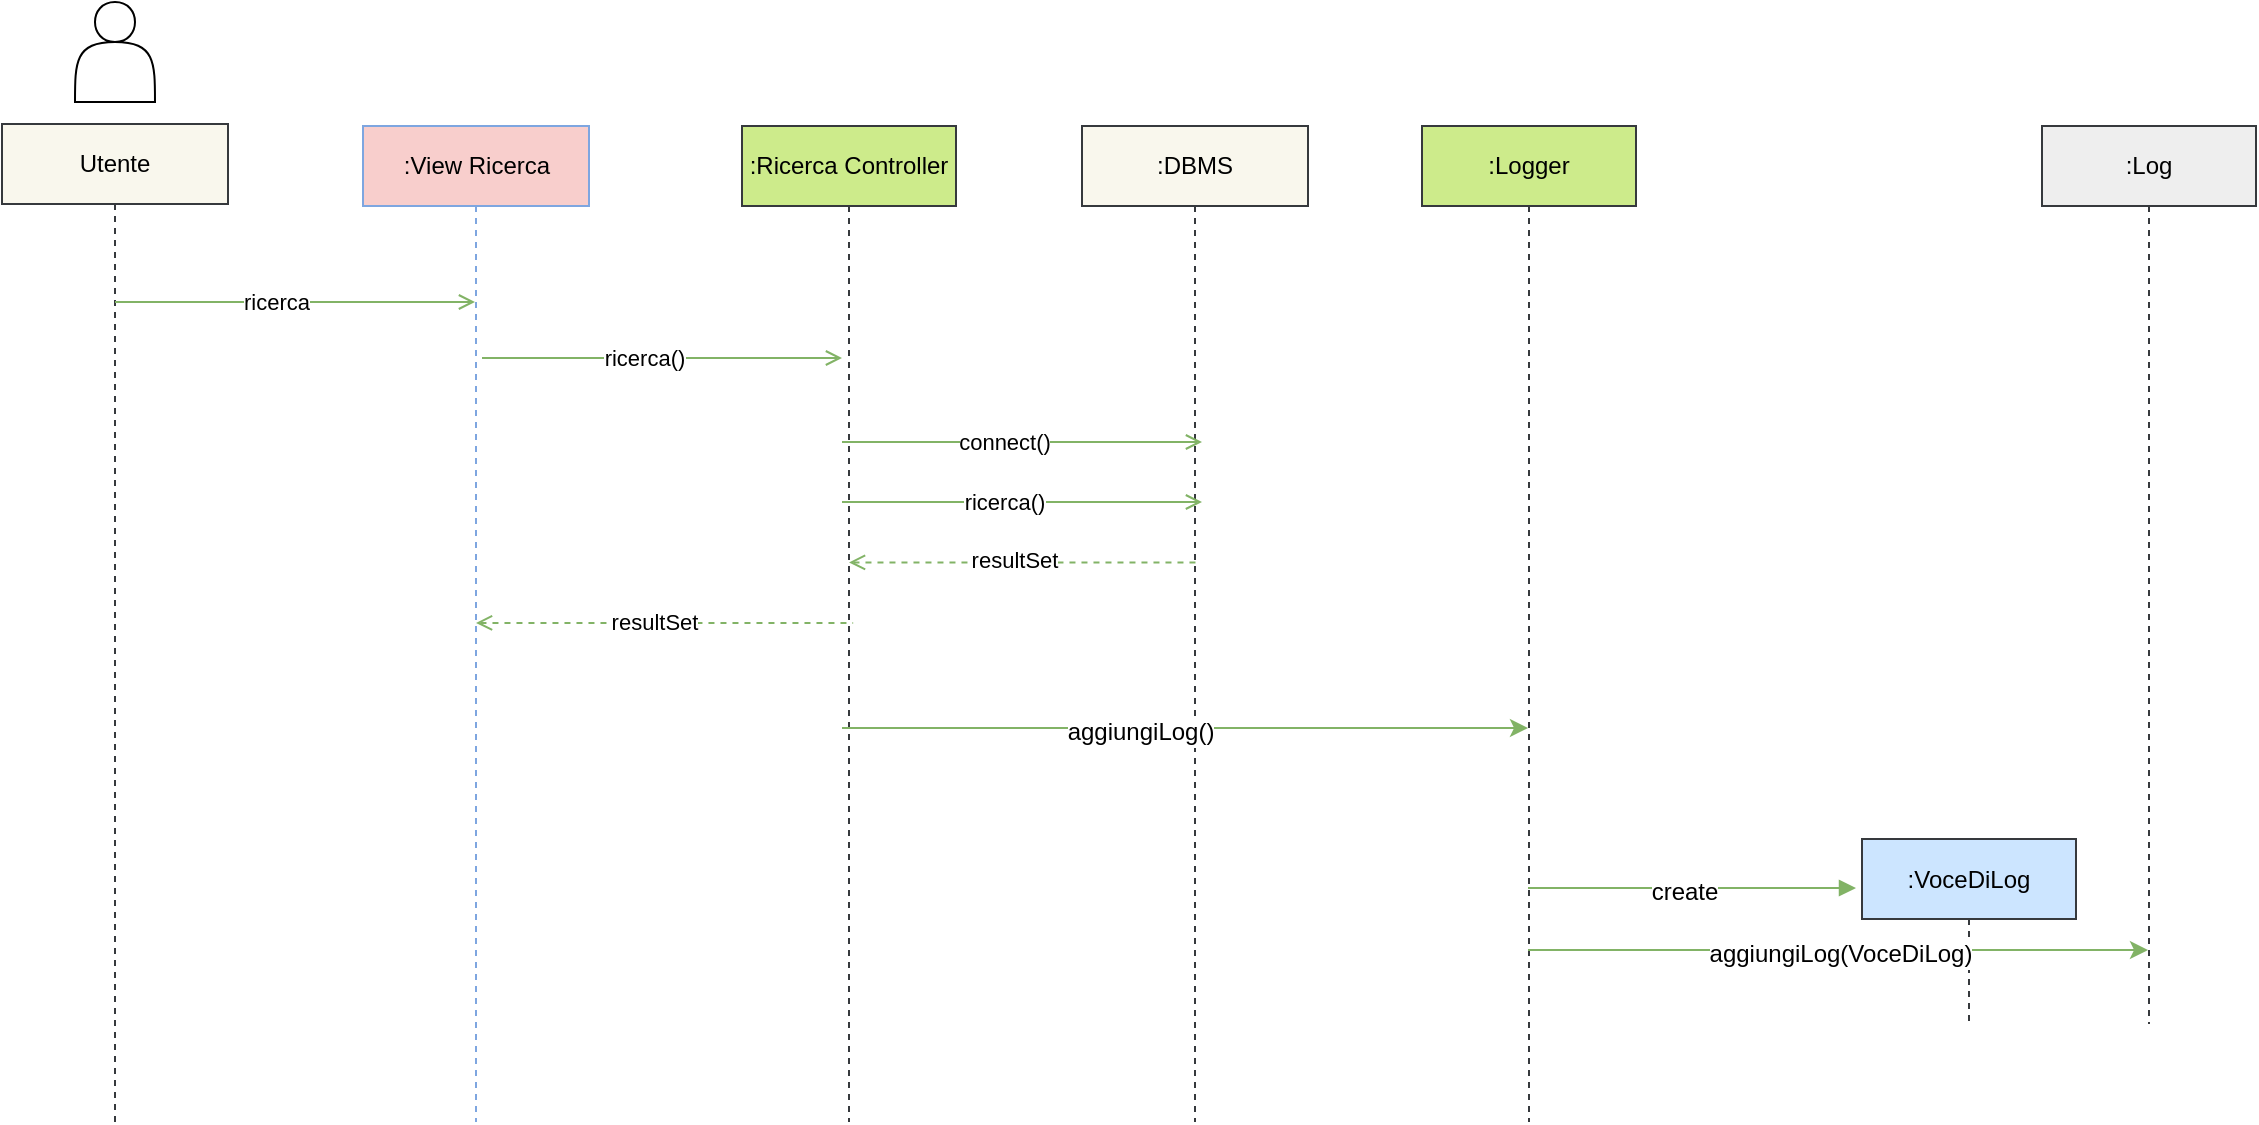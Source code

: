 <mxfile version="21.3.7" type="device">
  <diagram name="Pagina-1" id="k06nGzRIaZBxFqrasM7N">
    <mxGraphModel dx="1509" dy="-365" grid="1" gridSize="10" guides="1" tooltips="1" connect="1" arrows="1" fold="1" page="1" pageScale="1" pageWidth="827" pageHeight="1169" math="0" shadow="0">
      <root>
        <mxCell id="0" />
        <mxCell id="1" parent="0" />
        <mxCell id="UlMqcCY-NzvZLFPB_GZQ-2" value="&lt;font color=&quot;#000000&quot;&gt;:View Ricerca&lt;/font&gt;" style="shape=umlLifeline;perimeter=lifelinePerimeter;whiteSpace=wrap;html=1;container=0;dropTarget=0;collapsible=0;recursiveResize=0;outlineConnect=0;portConstraint=eastwest;newEdgeStyle={&quot;edgeStyle&quot;:&quot;elbowEdgeStyle&quot;,&quot;elbow&quot;:&quot;vertical&quot;,&quot;curved&quot;:0,&quot;rounded&quot;:0};fillColor=#f8cecc;strokeColor=#7EA6E0;" vertex="1" parent="1">
          <mxGeometry x="210.5" y="1292" width="113" height="498" as="geometry" />
        </mxCell>
        <mxCell id="UlMqcCY-NzvZLFPB_GZQ-3" value="" style="shape=actor;whiteSpace=wrap;html=1;" vertex="1" parent="1">
          <mxGeometry x="66.5" y="1230" width="40" height="50" as="geometry" />
        </mxCell>
        <mxCell id="UlMqcCY-NzvZLFPB_GZQ-4" value="&lt;font color=&quot;#000000&quot;&gt;Utente&lt;/font&gt;" style="shape=umlLifeline;perimeter=lifelinePerimeter;whiteSpace=wrap;html=1;container=0;dropTarget=0;collapsible=0;recursiveResize=0;outlineConnect=0;portConstraint=eastwest;newEdgeStyle={&quot;edgeStyle&quot;:&quot;elbowEdgeStyle&quot;,&quot;elbow&quot;:&quot;vertical&quot;,&quot;curved&quot;:0,&quot;rounded&quot;:0};fillColor=#f9f7ed;strokeColor=#36393d;" vertex="1" parent="1">
          <mxGeometry x="30" y="1291" width="113" height="499" as="geometry" />
        </mxCell>
        <mxCell id="UlMqcCY-NzvZLFPB_GZQ-5" value="" style="html=1;verticalAlign=bottom;endArrow=open;edgeStyle=elbowEdgeStyle;elbow=vertical;curved=0;rounded=0;fillColor=#d5e8d4;strokeColor=#82b366;endFill=0;" edge="1" parent="1">
          <mxGeometry relative="1" as="geometry">
            <mxPoint x="86.5" y="1380" as="sourcePoint" />
            <Array as="points">
              <mxPoint x="218.5" y="1380" />
            </Array>
            <mxPoint x="266.5" y="1380" as="targetPoint" />
          </mxGeometry>
        </mxCell>
        <mxCell id="UlMqcCY-NzvZLFPB_GZQ-6" value="ricerca" style="edgeLabel;html=1;align=center;verticalAlign=middle;resizable=0;points=[];labelBackgroundColor=#ffffff;fontColor=#000000;" vertex="1" connectable="0" parent="UlMqcCY-NzvZLFPB_GZQ-5">
          <mxGeometry x="-0.173" y="3" relative="1" as="geometry">
            <mxPoint x="6" y="3" as="offset" />
          </mxGeometry>
        </mxCell>
        <mxCell id="UlMqcCY-NzvZLFPB_GZQ-8" value="" style="html=1;verticalAlign=bottom;endArrow=open;edgeStyle=elbowEdgeStyle;elbow=vertical;curved=0;rounded=0;fillColor=#d5e8d4;strokeColor=#82b366;endFill=0;" edge="1" parent="1">
          <mxGeometry relative="1" as="geometry">
            <mxPoint x="270" y="1408" as="sourcePoint" />
            <Array as="points">
              <mxPoint x="402" y="1408" />
            </Array>
            <mxPoint x="450" y="1408" as="targetPoint" />
          </mxGeometry>
        </mxCell>
        <mxCell id="UlMqcCY-NzvZLFPB_GZQ-9" value="ricerca()" style="edgeLabel;html=1;align=center;verticalAlign=middle;resizable=0;points=[];labelBackgroundColor=#ffffff;fontColor=#000000;" vertex="1" connectable="0" parent="UlMqcCY-NzvZLFPB_GZQ-8">
          <mxGeometry x="-0.173" y="3" relative="1" as="geometry">
            <mxPoint x="6" y="3" as="offset" />
          </mxGeometry>
        </mxCell>
        <mxCell id="UlMqcCY-NzvZLFPB_GZQ-10" value="&lt;font color=&quot;#000000&quot;&gt;:Ricerca Controller&lt;/font&gt;" style="shape=umlLifeline;perimeter=lifelinePerimeter;whiteSpace=wrap;html=1;container=0;dropTarget=0;collapsible=0;recursiveResize=0;outlineConnect=0;portConstraint=eastwest;newEdgeStyle={&quot;edgeStyle&quot;:&quot;elbowEdgeStyle&quot;,&quot;elbow&quot;:&quot;vertical&quot;,&quot;curved&quot;:0,&quot;rounded&quot;:0};fillColor=#cdeb8b;strokeColor=#36393d;" vertex="1" parent="1">
          <mxGeometry x="400" y="1292" width="107" height="498" as="geometry" />
        </mxCell>
        <mxCell id="UlMqcCY-NzvZLFPB_GZQ-11" value="&lt;font color=&quot;#000000&quot;&gt;:DBMS&lt;/font&gt;" style="shape=umlLifeline;perimeter=lifelinePerimeter;whiteSpace=wrap;html=1;container=0;dropTarget=0;collapsible=0;recursiveResize=0;outlineConnect=0;portConstraint=eastwest;newEdgeStyle={&quot;edgeStyle&quot;:&quot;elbowEdgeStyle&quot;,&quot;elbow&quot;:&quot;vertical&quot;,&quot;curved&quot;:0,&quot;rounded&quot;:0};fillColor=#f9f7ed;strokeColor=#36393d;" vertex="1" parent="1">
          <mxGeometry x="570" y="1292" width="113" height="498" as="geometry" />
        </mxCell>
        <mxCell id="UlMqcCY-NzvZLFPB_GZQ-13" value="" style="html=1;verticalAlign=bottom;endArrow=open;edgeStyle=elbowEdgeStyle;elbow=vertical;curved=0;rounded=0;fillColor=#d5e8d4;strokeColor=#82b366;endFill=0;" edge="1" parent="1">
          <mxGeometry relative="1" as="geometry">
            <mxPoint x="450" y="1450" as="sourcePoint" />
            <Array as="points">
              <mxPoint x="582" y="1450" />
            </Array>
            <mxPoint x="630" y="1450" as="targetPoint" />
          </mxGeometry>
        </mxCell>
        <mxCell id="UlMqcCY-NzvZLFPB_GZQ-14" value="connect()" style="edgeLabel;html=1;align=center;verticalAlign=middle;resizable=0;points=[];labelBackgroundColor=#ffffff;fontColor=#000000;" vertex="1" connectable="0" parent="UlMqcCY-NzvZLFPB_GZQ-13">
          <mxGeometry x="-0.173" y="3" relative="1" as="geometry">
            <mxPoint x="6" y="3" as="offset" />
          </mxGeometry>
        </mxCell>
        <mxCell id="UlMqcCY-NzvZLFPB_GZQ-15" value="" style="html=1;verticalAlign=bottom;endArrow=open;edgeStyle=elbowEdgeStyle;elbow=vertical;curved=0;rounded=0;fillColor=#d5e8d4;strokeColor=#82b366;endFill=0;" edge="1" parent="1">
          <mxGeometry relative="1" as="geometry">
            <mxPoint x="450" y="1480" as="sourcePoint" />
            <Array as="points">
              <mxPoint x="582" y="1480" />
            </Array>
            <mxPoint x="630" y="1480" as="targetPoint" />
          </mxGeometry>
        </mxCell>
        <mxCell id="UlMqcCY-NzvZLFPB_GZQ-16" value="ricerca()" style="edgeLabel;html=1;align=center;verticalAlign=middle;resizable=0;points=[];labelBackgroundColor=#ffffff;fontColor=#000000;" vertex="1" connectable="0" parent="UlMqcCY-NzvZLFPB_GZQ-15">
          <mxGeometry x="-0.173" y="3" relative="1" as="geometry">
            <mxPoint x="6" y="3" as="offset" />
          </mxGeometry>
        </mxCell>
        <mxCell id="UlMqcCY-NzvZLFPB_GZQ-19" value="" style="html=1;verticalAlign=bottom;endArrow=none;edgeStyle=elbowEdgeStyle;elbow=vertical;curved=0;rounded=0;fillColor=#d5e8d4;strokeColor=#82b366;endFill=0;entryX=0.461;entryY=0.953;entryDx=0;entryDy=0;entryPerimeter=0;startArrow=open;startFill=0;dashed=1;" edge="1" parent="1" source="UlMqcCY-NzvZLFPB_GZQ-10">
          <mxGeometry relative="1" as="geometry">
            <mxPoint x="489.999" y="1510.21" as="sourcePoint" />
            <Array as="points">
              <mxPoint x="643.87" y="1510.21" />
            </Array>
            <mxPoint x="629.57" y="1510" as="targetPoint" />
          </mxGeometry>
        </mxCell>
        <mxCell id="UlMqcCY-NzvZLFPB_GZQ-20" value="&lt;font style=&quot;font-size: 11px;&quot;&gt;resultSet&lt;/font&gt;" style="edgeLabel;html=1;align=center;verticalAlign=middle;resizable=0;points=[];fontSize=11;fontFamily=Helvetica;fontColor=#000000;labelBackgroundColor=#ffffff;" vertex="1" connectable="0" parent="UlMqcCY-NzvZLFPB_GZQ-19">
          <mxGeometry x="-0.065" y="1" relative="1" as="geometry">
            <mxPoint as="offset" />
          </mxGeometry>
        </mxCell>
        <mxCell id="UlMqcCY-NzvZLFPB_GZQ-22" value="" style="html=1;verticalAlign=bottom;endArrow=none;edgeStyle=elbowEdgeStyle;elbow=vertical;curved=0;rounded=0;fillColor=#d5e8d4;strokeColor=#82b366;endFill=0;entryX=0.461;entryY=0.953;entryDx=0;entryDy=0;entryPerimeter=0;startArrow=open;startFill=0;dashed=1;" edge="1" parent="1" source="UlMqcCY-NzvZLFPB_GZQ-2">
          <mxGeometry relative="1" as="geometry">
            <mxPoint x="280" y="1540.26" as="sourcePoint" />
            <Array as="points">
              <mxPoint x="469.87" y="1540.47" />
            </Array>
            <mxPoint x="455.57" y="1540.26" as="targetPoint" />
          </mxGeometry>
        </mxCell>
        <mxCell id="UlMqcCY-NzvZLFPB_GZQ-23" value="&lt;font style=&quot;font-size: 11px;&quot;&gt;resultSet&lt;/font&gt;" style="edgeLabel;html=1;align=center;verticalAlign=middle;resizable=0;points=[];fontSize=11;fontFamily=Helvetica;fontColor=#000000;labelBackgroundColor=#ffffff;" vertex="1" connectable="0" parent="UlMqcCY-NzvZLFPB_GZQ-22">
          <mxGeometry x="-0.065" y="1" relative="1" as="geometry">
            <mxPoint as="offset" />
          </mxGeometry>
        </mxCell>
        <mxCell id="UlMqcCY-NzvZLFPB_GZQ-24" value="&lt;font color=&quot;#000000&quot;&gt;:Logger&lt;/font&gt;" style="shape=umlLifeline;perimeter=lifelinePerimeter;whiteSpace=wrap;html=1;container=0;dropTarget=0;collapsible=0;recursiveResize=0;outlineConnect=0;portConstraint=eastwest;newEdgeStyle={&quot;edgeStyle&quot;:&quot;elbowEdgeStyle&quot;,&quot;elbow&quot;:&quot;vertical&quot;,&quot;curved&quot;:0,&quot;rounded&quot;:0};fillColor=#cdeb8b;strokeColor=#36393d;" vertex="1" parent="1">
          <mxGeometry x="740" y="1292" width="107" height="498" as="geometry" />
        </mxCell>
        <mxCell id="UlMqcCY-NzvZLFPB_GZQ-25" value="" style="html=1;verticalAlign=bottom;endArrow=block;edgeStyle=elbowEdgeStyle;elbow=vertical;curved=0;rounded=0;fillColor=#d5e8d4;strokeColor=#82b366;endFill=1;" edge="1" parent="1">
          <mxGeometry relative="1" as="geometry">
            <mxPoint x="793" y="1673" as="sourcePoint" />
            <Array as="points">
              <mxPoint x="873" y="1673" />
              <mxPoint x="924" y="1611" />
            </Array>
            <mxPoint x="957" y="1673" as="targetPoint" />
          </mxGeometry>
        </mxCell>
        <mxCell id="UlMqcCY-NzvZLFPB_GZQ-26" value="&lt;font&gt;create&lt;/font&gt;" style="text;html=1;align=center;verticalAlign=middle;resizable=0;points=[];autosize=1;strokeColor=none;fillColor=none;labelBackgroundColor=#ffffff;fontColor=#000000;" vertex="1" parent="1">
          <mxGeometry x="841" y="1660" width="60" height="30" as="geometry" />
        </mxCell>
        <mxCell id="UlMqcCY-NzvZLFPB_GZQ-27" value="&lt;font color=&quot;#000000&quot;&gt;:VoceDiLog&lt;/font&gt;" style="shape=umlLifeline;perimeter=lifelinePerimeter;whiteSpace=wrap;html=1;container=0;dropTarget=0;collapsible=0;recursiveResize=0;outlineConnect=0;portConstraint=eastwest;newEdgeStyle={&quot;edgeStyle&quot;:&quot;elbowEdgeStyle&quot;,&quot;elbow&quot;:&quot;vertical&quot;,&quot;curved&quot;:0,&quot;rounded&quot;:0};fillColor=#cce5ff;strokeColor=#36393d;" vertex="1" parent="1">
          <mxGeometry x="960" y="1648.5" width="107" height="92.5" as="geometry" />
        </mxCell>
        <mxCell id="UlMqcCY-NzvZLFPB_GZQ-28" value="" style="html=1;verticalAlign=bottom;endArrow=classic;edgeStyle=elbowEdgeStyle;elbow=vertical;curved=0;rounded=0;fillColor=#d5e8d4;strokeColor=#82b366;endFill=1;" edge="1" parent="1" target="UlMqcCY-NzvZLFPB_GZQ-30">
          <mxGeometry relative="1" as="geometry">
            <mxPoint x="793" y="1704" as="sourcePoint" />
            <Array as="points">
              <mxPoint x="889.57" y="1704" />
              <mxPoint x="940.57" y="1642" />
            </Array>
            <mxPoint x="1096.57" y="1704" as="targetPoint" />
          </mxGeometry>
        </mxCell>
        <mxCell id="UlMqcCY-NzvZLFPB_GZQ-29" value="&lt;font&gt;aggiungiLog(VoceDiLog)&lt;/font&gt;" style="text;html=1;align=center;verticalAlign=middle;resizable=0;points=[];autosize=1;strokeColor=none;fillColor=none;labelBackgroundColor=#ffffff;fontColor=#000000;" vertex="1" parent="1">
          <mxGeometry x="873.57" y="1691" width="150" height="30" as="geometry" />
        </mxCell>
        <mxCell id="UlMqcCY-NzvZLFPB_GZQ-30" value="&lt;font color=&quot;#000000&quot;&gt;:Log&lt;/font&gt;" style="shape=umlLifeline;perimeter=lifelinePerimeter;whiteSpace=wrap;html=1;container=0;dropTarget=0;collapsible=0;recursiveResize=0;outlineConnect=0;portConstraint=eastwest;newEdgeStyle={&quot;edgeStyle&quot;:&quot;elbowEdgeStyle&quot;,&quot;elbow&quot;:&quot;vertical&quot;,&quot;curved&quot;:0,&quot;rounded&quot;:0};fillColor=#eeeeee;strokeColor=#36393d;" vertex="1" parent="1">
          <mxGeometry x="1050" y="1292" width="107" height="449" as="geometry" />
        </mxCell>
        <mxCell id="UlMqcCY-NzvZLFPB_GZQ-31" value="" style="html=1;verticalAlign=bottom;endArrow=classic;edgeStyle=elbowEdgeStyle;elbow=vertical;curved=0;rounded=0;fillColor=#d5e8d4;strokeColor=#82b366;endFill=1;" edge="1" parent="1" target="UlMqcCY-NzvZLFPB_GZQ-24">
          <mxGeometry relative="1" as="geometry">
            <mxPoint x="449.999" y="1593" as="sourcePoint" />
            <Array as="points">
              <mxPoint x="539.57" y="1593" />
              <mxPoint x="590.57" y="1531" />
            </Array>
            <mxPoint x="746.57" y="1593" as="targetPoint" />
          </mxGeometry>
        </mxCell>
        <mxCell id="UlMqcCY-NzvZLFPB_GZQ-32" value="&lt;font&gt;aggiungiLog()&lt;/font&gt;" style="text;html=1;align=center;verticalAlign=middle;resizable=0;points=[];autosize=1;strokeColor=none;fillColor=none;labelBackgroundColor=#ffffff;fontColor=#000000;" vertex="1" parent="1">
          <mxGeometry x="548.57" y="1580" width="100" height="30" as="geometry" />
        </mxCell>
      </root>
    </mxGraphModel>
  </diagram>
</mxfile>
